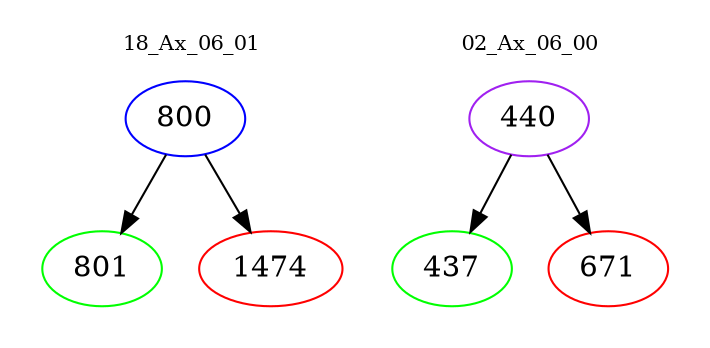 digraph{
subgraph cluster_0 {
color = white
label = "18_Ax_06_01";
fontsize=10;
T0_800 [label="800", color="blue"]
T0_800 -> T0_801 [color="black"]
T0_801 [label="801", color="green"]
T0_800 -> T0_1474 [color="black"]
T0_1474 [label="1474", color="red"]
}
subgraph cluster_1 {
color = white
label = "02_Ax_06_00";
fontsize=10;
T1_440 [label="440", color="purple"]
T1_440 -> T1_437 [color="black"]
T1_437 [label="437", color="green"]
T1_440 -> T1_671 [color="black"]
T1_671 [label="671", color="red"]
}
}

